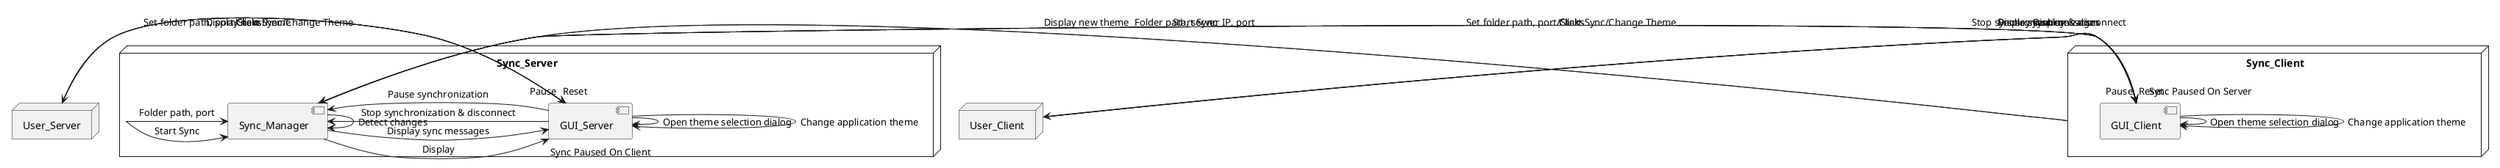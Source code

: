 @startuml
node User_Server
node User_Client

node Sync_Server {
  component GUI_Server
  component Sync_Manager
}

node Sync_Client {
  component GUI_Client
  component Sync_Manager
}

User_Server -> GUI_Server : Set folder path, port/Start Sync/Change Theme
GUI_Server -> GUI_Server : Open theme selection dialog
GUI_Server -> GUI_Server : Change application theme
GUI_Server -> User_Server : Display new theme

User_Client -> GUI_Client : Set folder path, port/Start Sync/Change Theme
GUI_Client -> GUI_Client : Open theme selection dialog
GUI_Client -> GUI_Client : Change application theme
GUI_Client -> User_Client : Display new theme

Sync_Server -> Sync_Manager : Folder path, port
Sync_Server -> Sync_Manager : Start Sync

Sync_Client -> Sync_Manager : Folder path, server IP, port
Sync_Client -> Sync_Manager : Start Sync

Sync_Manager -> Sync_Manager : Detect changes
Sync_Manager->GUI_Server: Display sync messages
Sync_Manager->GUI_Client: Display sync messages

User_Server->GUI_Server: Clicks "Pause"
GUI_Server->Sync_Manager: Pause synchronization
Sync_Manager->GUI_Client: Display "Sync Paused On Server"
User_Client->GUI_Client: Clicks "Pause"
GUI_Client->Sync_Manager: Pause synchronization
Sync_Manager->GUI_Server: Display "Sync Paused On Client"

User_Server->GUI_Server: Clicks "Reset"
GUI_Server->Sync_Manager: Stop synchronization & disconnect

User_Client->GUI_Client: Clicks "Reset"
GUI_Client->Sync_Manager: Stop synchronization & disconnect

@enduml
